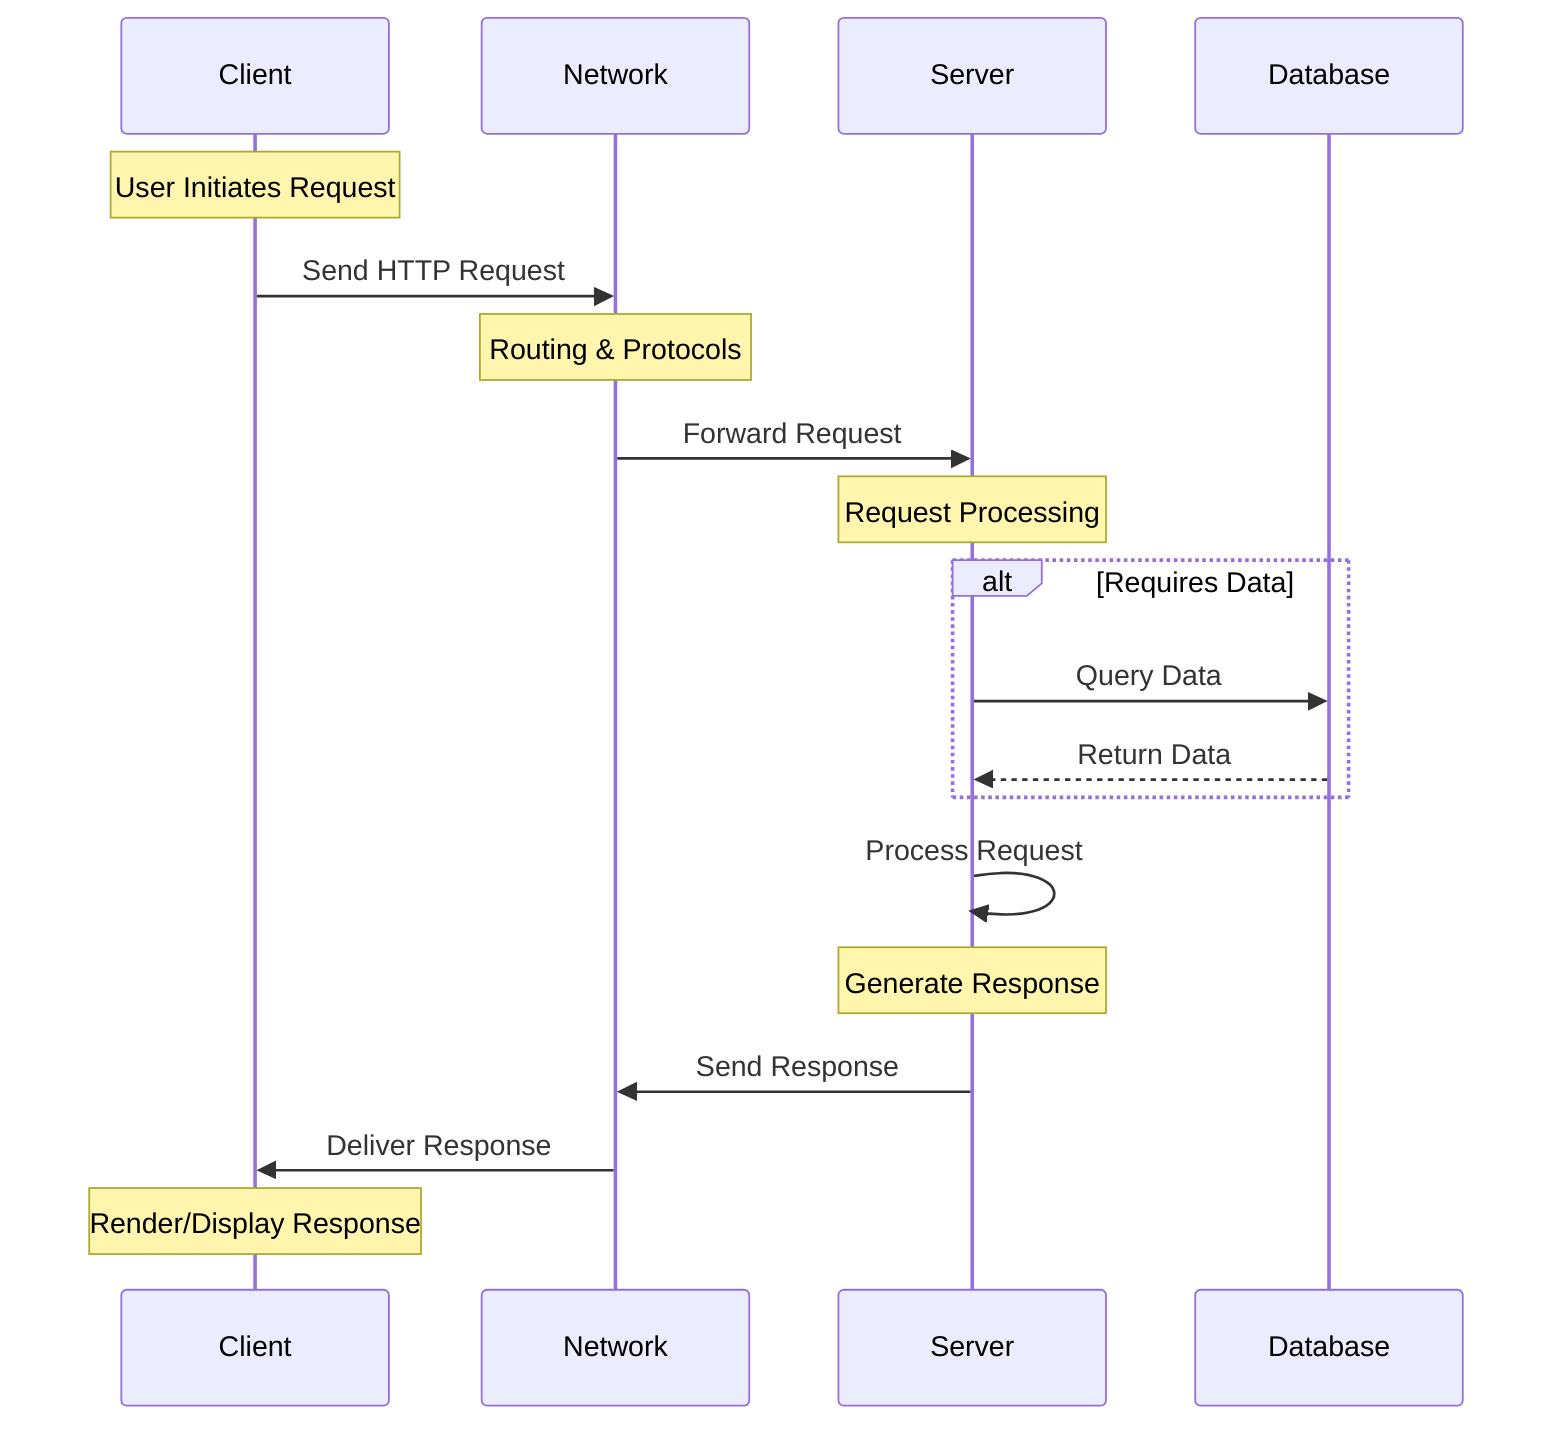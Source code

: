 sequenceDiagram
    participant Client
    participant Network
    participant Server
    participant Database

    Note over Client: User Initiates Request
    Client->>Network: Send HTTP Request
    Note over Network: Routing & Protocols

    Network->>Server: Forward Request
    Note over Server: Request Processing
    
    alt Requires Data
        Server->>Database: Query Data
        Database-->>Server: Return Data
    end

    Server->>Server: Process Request
    Note over Server: Generate Response
    
    Server->>Network: Send Response
    Network->>Client: Deliver Response

    Note over Client: Render/Display Response